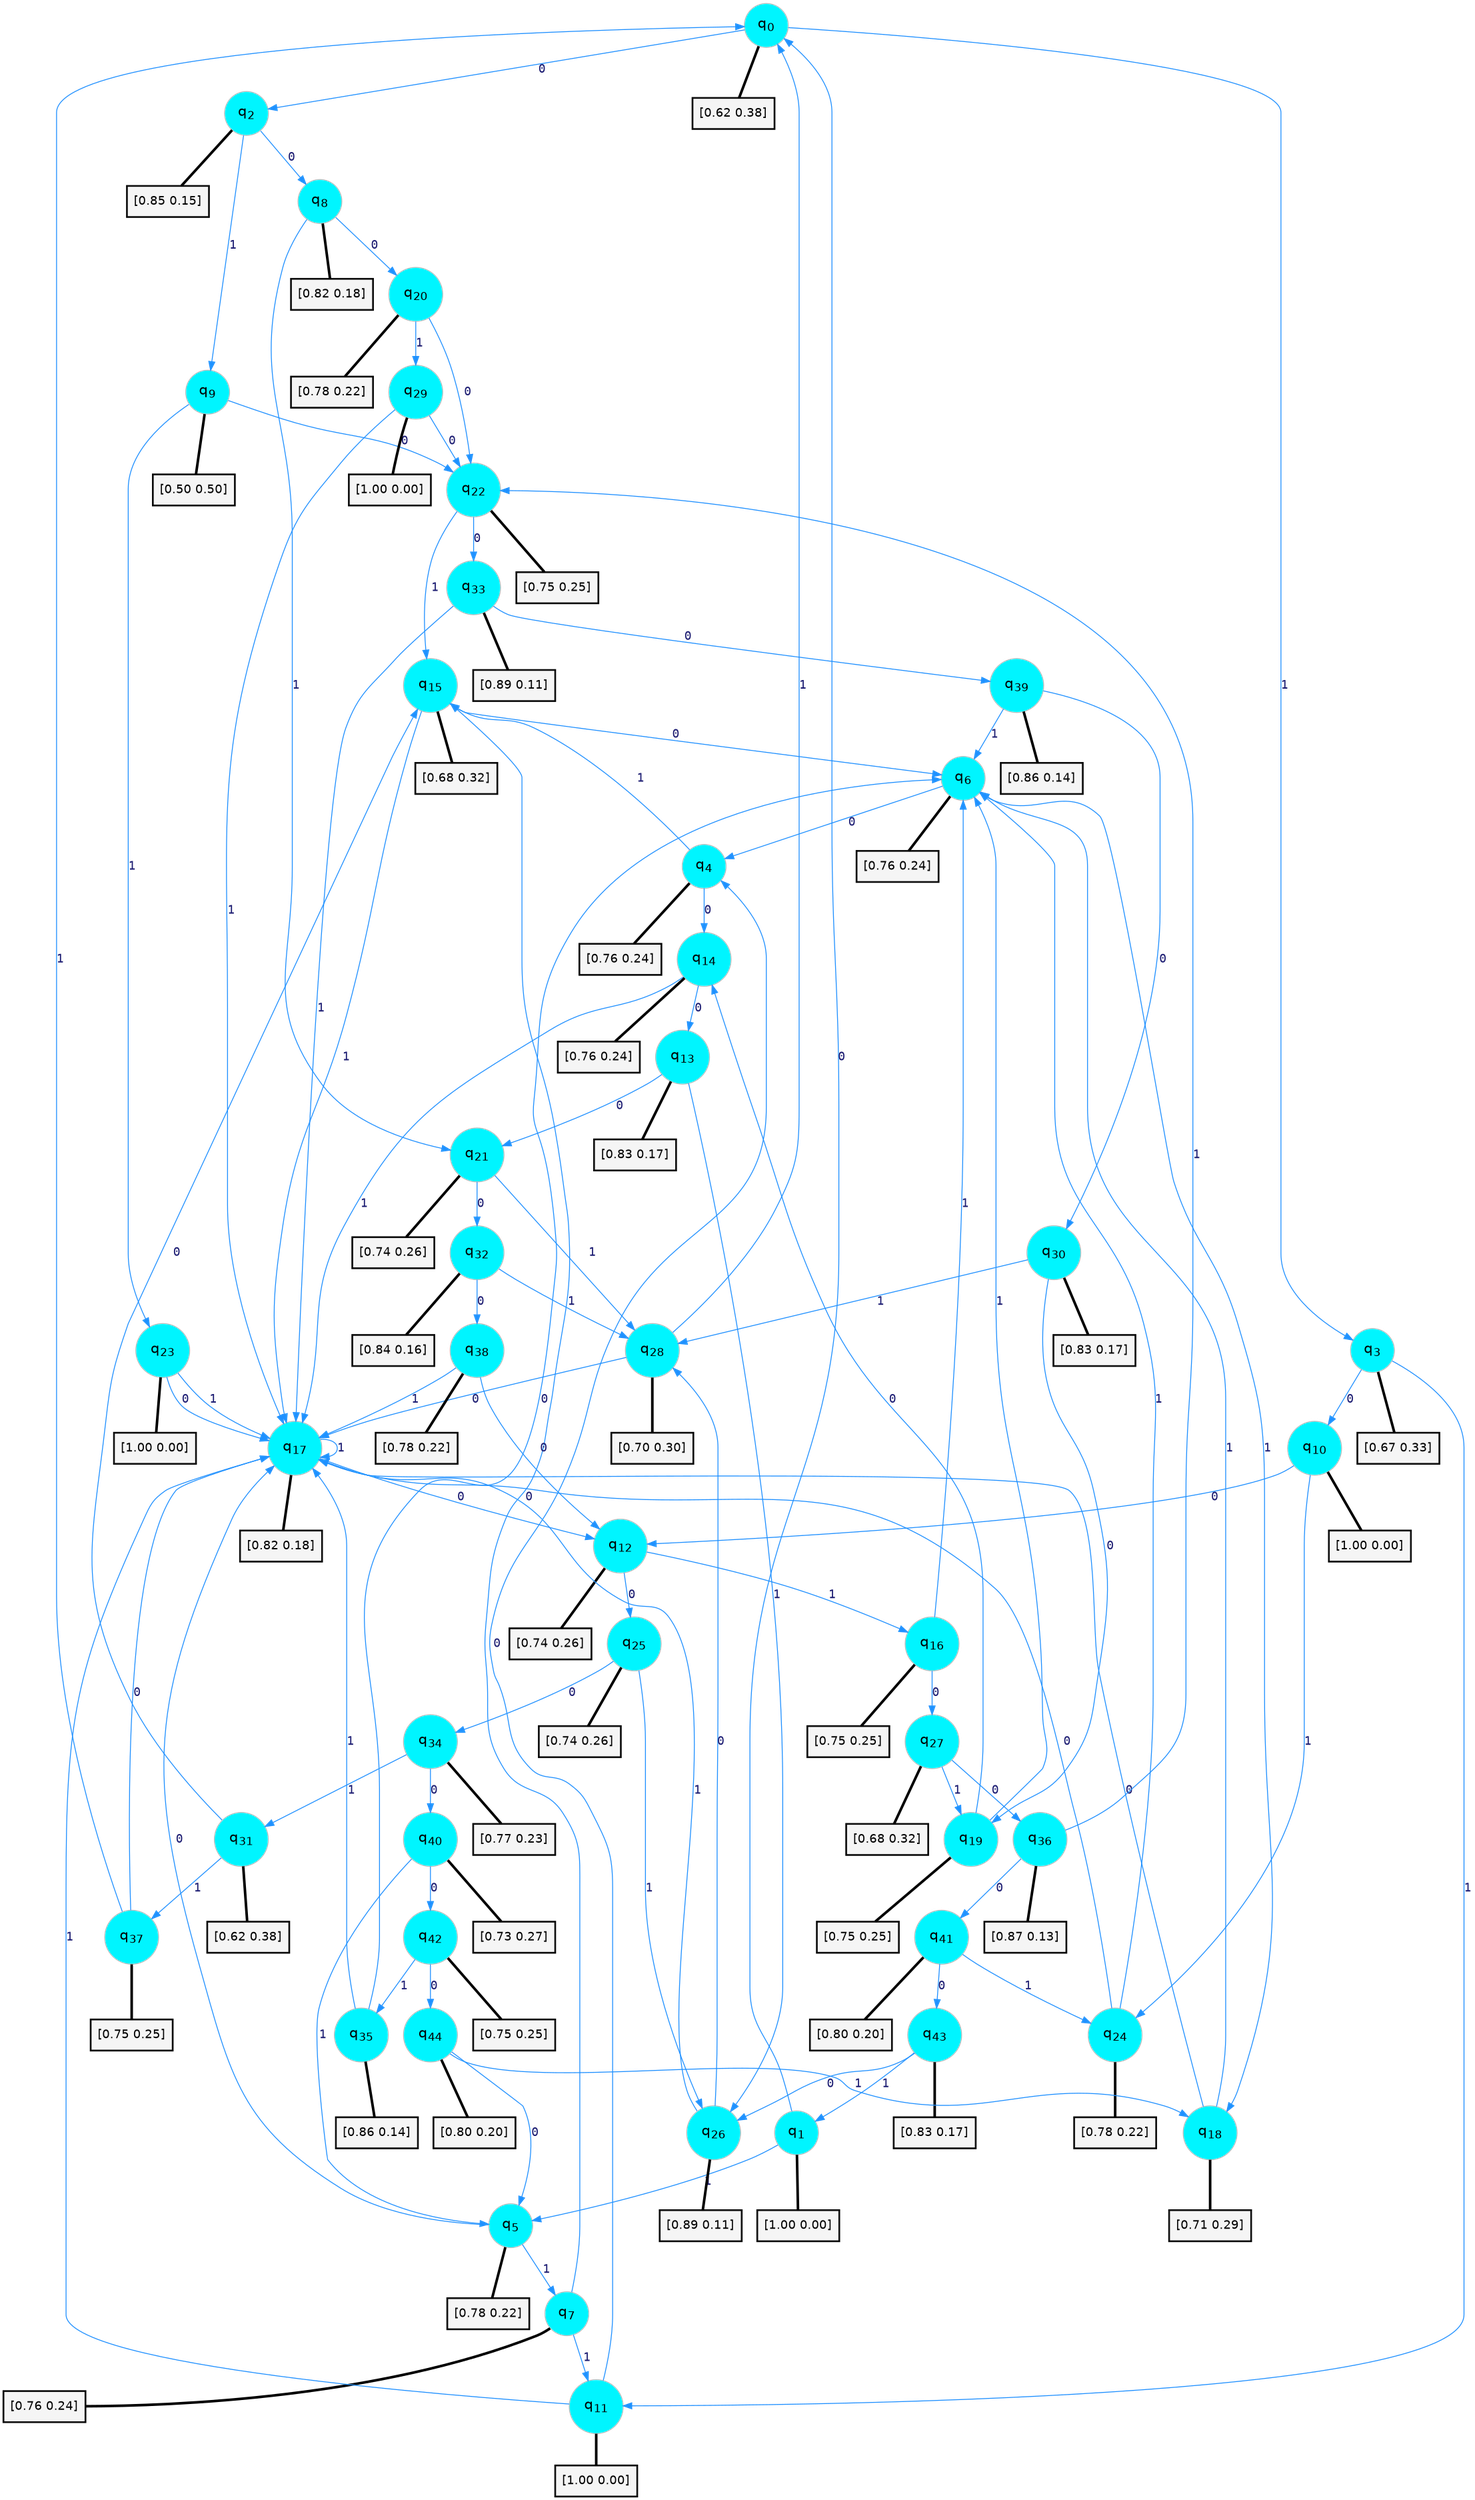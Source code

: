 digraph G {
graph [
bgcolor=transparent, dpi=300, rankdir=TD, size="40,25"];
node [
color=gray, fillcolor=turquoise1, fontcolor=black, fontname=Helvetica, fontsize=16, fontweight=bold, shape=circle, style=filled];
edge [
arrowsize=1, color=dodgerblue1, fontcolor=midnightblue, fontname=courier, fontweight=bold, penwidth=1, style=solid, weight=20];
0[label=<q<SUB>0</SUB>>];
1[label=<q<SUB>1</SUB>>];
2[label=<q<SUB>2</SUB>>];
3[label=<q<SUB>3</SUB>>];
4[label=<q<SUB>4</SUB>>];
5[label=<q<SUB>5</SUB>>];
6[label=<q<SUB>6</SUB>>];
7[label=<q<SUB>7</SUB>>];
8[label=<q<SUB>8</SUB>>];
9[label=<q<SUB>9</SUB>>];
10[label=<q<SUB>10</SUB>>];
11[label=<q<SUB>11</SUB>>];
12[label=<q<SUB>12</SUB>>];
13[label=<q<SUB>13</SUB>>];
14[label=<q<SUB>14</SUB>>];
15[label=<q<SUB>15</SUB>>];
16[label=<q<SUB>16</SUB>>];
17[label=<q<SUB>17</SUB>>];
18[label=<q<SUB>18</SUB>>];
19[label=<q<SUB>19</SUB>>];
20[label=<q<SUB>20</SUB>>];
21[label=<q<SUB>21</SUB>>];
22[label=<q<SUB>22</SUB>>];
23[label=<q<SUB>23</SUB>>];
24[label=<q<SUB>24</SUB>>];
25[label=<q<SUB>25</SUB>>];
26[label=<q<SUB>26</SUB>>];
27[label=<q<SUB>27</SUB>>];
28[label=<q<SUB>28</SUB>>];
29[label=<q<SUB>29</SUB>>];
30[label=<q<SUB>30</SUB>>];
31[label=<q<SUB>31</SUB>>];
32[label=<q<SUB>32</SUB>>];
33[label=<q<SUB>33</SUB>>];
34[label=<q<SUB>34</SUB>>];
35[label=<q<SUB>35</SUB>>];
36[label=<q<SUB>36</SUB>>];
37[label=<q<SUB>37</SUB>>];
38[label=<q<SUB>38</SUB>>];
39[label=<q<SUB>39</SUB>>];
40[label=<q<SUB>40</SUB>>];
41[label=<q<SUB>41</SUB>>];
42[label=<q<SUB>42</SUB>>];
43[label=<q<SUB>43</SUB>>];
44[label=<q<SUB>44</SUB>>];
45[label="[0.62 0.38]", shape=box,fontcolor=black, fontname=Helvetica, fontsize=14, penwidth=2, fillcolor=whitesmoke,color=black];
46[label="[1.00 0.00]", shape=box,fontcolor=black, fontname=Helvetica, fontsize=14, penwidth=2, fillcolor=whitesmoke,color=black];
47[label="[0.85 0.15]", shape=box,fontcolor=black, fontname=Helvetica, fontsize=14, penwidth=2, fillcolor=whitesmoke,color=black];
48[label="[0.67 0.33]", shape=box,fontcolor=black, fontname=Helvetica, fontsize=14, penwidth=2, fillcolor=whitesmoke,color=black];
49[label="[0.76 0.24]", shape=box,fontcolor=black, fontname=Helvetica, fontsize=14, penwidth=2, fillcolor=whitesmoke,color=black];
50[label="[0.78 0.22]", shape=box,fontcolor=black, fontname=Helvetica, fontsize=14, penwidth=2, fillcolor=whitesmoke,color=black];
51[label="[0.76 0.24]", shape=box,fontcolor=black, fontname=Helvetica, fontsize=14, penwidth=2, fillcolor=whitesmoke,color=black];
52[label="[0.76 0.24]", shape=box,fontcolor=black, fontname=Helvetica, fontsize=14, penwidth=2, fillcolor=whitesmoke,color=black];
53[label="[0.82 0.18]", shape=box,fontcolor=black, fontname=Helvetica, fontsize=14, penwidth=2, fillcolor=whitesmoke,color=black];
54[label="[0.50 0.50]", shape=box,fontcolor=black, fontname=Helvetica, fontsize=14, penwidth=2, fillcolor=whitesmoke,color=black];
55[label="[1.00 0.00]", shape=box,fontcolor=black, fontname=Helvetica, fontsize=14, penwidth=2, fillcolor=whitesmoke,color=black];
56[label="[1.00 0.00]", shape=box,fontcolor=black, fontname=Helvetica, fontsize=14, penwidth=2, fillcolor=whitesmoke,color=black];
57[label="[0.74 0.26]", shape=box,fontcolor=black, fontname=Helvetica, fontsize=14, penwidth=2, fillcolor=whitesmoke,color=black];
58[label="[0.83 0.17]", shape=box,fontcolor=black, fontname=Helvetica, fontsize=14, penwidth=2, fillcolor=whitesmoke,color=black];
59[label="[0.76 0.24]", shape=box,fontcolor=black, fontname=Helvetica, fontsize=14, penwidth=2, fillcolor=whitesmoke,color=black];
60[label="[0.68 0.32]", shape=box,fontcolor=black, fontname=Helvetica, fontsize=14, penwidth=2, fillcolor=whitesmoke,color=black];
61[label="[0.75 0.25]", shape=box,fontcolor=black, fontname=Helvetica, fontsize=14, penwidth=2, fillcolor=whitesmoke,color=black];
62[label="[0.82 0.18]", shape=box,fontcolor=black, fontname=Helvetica, fontsize=14, penwidth=2, fillcolor=whitesmoke,color=black];
63[label="[0.71 0.29]", shape=box,fontcolor=black, fontname=Helvetica, fontsize=14, penwidth=2, fillcolor=whitesmoke,color=black];
64[label="[0.75 0.25]", shape=box,fontcolor=black, fontname=Helvetica, fontsize=14, penwidth=2, fillcolor=whitesmoke,color=black];
65[label="[0.78 0.22]", shape=box,fontcolor=black, fontname=Helvetica, fontsize=14, penwidth=2, fillcolor=whitesmoke,color=black];
66[label="[0.74 0.26]", shape=box,fontcolor=black, fontname=Helvetica, fontsize=14, penwidth=2, fillcolor=whitesmoke,color=black];
67[label="[0.75 0.25]", shape=box,fontcolor=black, fontname=Helvetica, fontsize=14, penwidth=2, fillcolor=whitesmoke,color=black];
68[label="[1.00 0.00]", shape=box,fontcolor=black, fontname=Helvetica, fontsize=14, penwidth=2, fillcolor=whitesmoke,color=black];
69[label="[0.78 0.22]", shape=box,fontcolor=black, fontname=Helvetica, fontsize=14, penwidth=2, fillcolor=whitesmoke,color=black];
70[label="[0.74 0.26]", shape=box,fontcolor=black, fontname=Helvetica, fontsize=14, penwidth=2, fillcolor=whitesmoke,color=black];
71[label="[0.89 0.11]", shape=box,fontcolor=black, fontname=Helvetica, fontsize=14, penwidth=2, fillcolor=whitesmoke,color=black];
72[label="[0.68 0.32]", shape=box,fontcolor=black, fontname=Helvetica, fontsize=14, penwidth=2, fillcolor=whitesmoke,color=black];
73[label="[0.70 0.30]", shape=box,fontcolor=black, fontname=Helvetica, fontsize=14, penwidth=2, fillcolor=whitesmoke,color=black];
74[label="[1.00 0.00]", shape=box,fontcolor=black, fontname=Helvetica, fontsize=14, penwidth=2, fillcolor=whitesmoke,color=black];
75[label="[0.83 0.17]", shape=box,fontcolor=black, fontname=Helvetica, fontsize=14, penwidth=2, fillcolor=whitesmoke,color=black];
76[label="[0.62 0.38]", shape=box,fontcolor=black, fontname=Helvetica, fontsize=14, penwidth=2, fillcolor=whitesmoke,color=black];
77[label="[0.84 0.16]", shape=box,fontcolor=black, fontname=Helvetica, fontsize=14, penwidth=2, fillcolor=whitesmoke,color=black];
78[label="[0.89 0.11]", shape=box,fontcolor=black, fontname=Helvetica, fontsize=14, penwidth=2, fillcolor=whitesmoke,color=black];
79[label="[0.77 0.23]", shape=box,fontcolor=black, fontname=Helvetica, fontsize=14, penwidth=2, fillcolor=whitesmoke,color=black];
80[label="[0.86 0.14]", shape=box,fontcolor=black, fontname=Helvetica, fontsize=14, penwidth=2, fillcolor=whitesmoke,color=black];
81[label="[0.87 0.13]", shape=box,fontcolor=black, fontname=Helvetica, fontsize=14, penwidth=2, fillcolor=whitesmoke,color=black];
82[label="[0.75 0.25]", shape=box,fontcolor=black, fontname=Helvetica, fontsize=14, penwidth=2, fillcolor=whitesmoke,color=black];
83[label="[0.78 0.22]", shape=box,fontcolor=black, fontname=Helvetica, fontsize=14, penwidth=2, fillcolor=whitesmoke,color=black];
84[label="[0.86 0.14]", shape=box,fontcolor=black, fontname=Helvetica, fontsize=14, penwidth=2, fillcolor=whitesmoke,color=black];
85[label="[0.73 0.27]", shape=box,fontcolor=black, fontname=Helvetica, fontsize=14, penwidth=2, fillcolor=whitesmoke,color=black];
86[label="[0.80 0.20]", shape=box,fontcolor=black, fontname=Helvetica, fontsize=14, penwidth=2, fillcolor=whitesmoke,color=black];
87[label="[0.75 0.25]", shape=box,fontcolor=black, fontname=Helvetica, fontsize=14, penwidth=2, fillcolor=whitesmoke,color=black];
88[label="[0.83 0.17]", shape=box,fontcolor=black, fontname=Helvetica, fontsize=14, penwidth=2, fillcolor=whitesmoke,color=black];
89[label="[0.80 0.20]", shape=box,fontcolor=black, fontname=Helvetica, fontsize=14, penwidth=2, fillcolor=whitesmoke,color=black];
0->2 [label=0];
0->3 [label=1];
0->45 [arrowhead=none, penwidth=3,color=black];
1->0 [label=0];
1->5 [label=1];
1->46 [arrowhead=none, penwidth=3,color=black];
2->8 [label=0];
2->9 [label=1];
2->47 [arrowhead=none, penwidth=3,color=black];
3->10 [label=0];
3->11 [label=1];
3->48 [arrowhead=none, penwidth=3,color=black];
4->14 [label=0];
4->15 [label=1];
4->49 [arrowhead=none, penwidth=3,color=black];
5->17 [label=0];
5->7 [label=1];
5->50 [arrowhead=none, penwidth=3,color=black];
6->4 [label=0];
6->18 [label=1];
6->51 [arrowhead=none, penwidth=3,color=black];
7->15 [label=0];
7->11 [label=1];
7->52 [arrowhead=none, penwidth=3,color=black];
8->20 [label=0];
8->21 [label=1];
8->53 [arrowhead=none, penwidth=3,color=black];
9->22 [label=0];
9->23 [label=1];
9->54 [arrowhead=none, penwidth=3,color=black];
10->12 [label=0];
10->24 [label=1];
10->55 [arrowhead=none, penwidth=3,color=black];
11->4 [label=0];
11->17 [label=1];
11->56 [arrowhead=none, penwidth=3,color=black];
12->25 [label=0];
12->16 [label=1];
12->57 [arrowhead=none, penwidth=3,color=black];
13->21 [label=0];
13->26 [label=1];
13->58 [arrowhead=none, penwidth=3,color=black];
14->13 [label=0];
14->17 [label=1];
14->59 [arrowhead=none, penwidth=3,color=black];
15->6 [label=0];
15->17 [label=1];
15->60 [arrowhead=none, penwidth=3,color=black];
16->27 [label=0];
16->6 [label=1];
16->61 [arrowhead=none, penwidth=3,color=black];
17->12 [label=0];
17->17 [label=1];
17->62 [arrowhead=none, penwidth=3,color=black];
18->17 [label=0];
18->6 [label=1];
18->63 [arrowhead=none, penwidth=3,color=black];
19->14 [label=0];
19->6 [label=1];
19->64 [arrowhead=none, penwidth=3,color=black];
20->22 [label=0];
20->29 [label=1];
20->65 [arrowhead=none, penwidth=3,color=black];
21->32 [label=0];
21->28 [label=1];
21->66 [arrowhead=none, penwidth=3,color=black];
22->33 [label=0];
22->15 [label=1];
22->67 [arrowhead=none, penwidth=3,color=black];
23->17 [label=0];
23->17 [label=1];
23->68 [arrowhead=none, penwidth=3,color=black];
24->17 [label=0];
24->6 [label=1];
24->69 [arrowhead=none, penwidth=3,color=black];
25->34 [label=0];
25->26 [label=1];
25->70 [arrowhead=none, penwidth=3,color=black];
26->28 [label=0];
26->17 [label=1];
26->71 [arrowhead=none, penwidth=3,color=black];
27->36 [label=0];
27->19 [label=1];
27->72 [arrowhead=none, penwidth=3,color=black];
28->17 [label=0];
28->0 [label=1];
28->73 [arrowhead=none, penwidth=3,color=black];
29->22 [label=0];
29->17 [label=1];
29->74 [arrowhead=none, penwidth=3,color=black];
30->19 [label=0];
30->28 [label=1];
30->75 [arrowhead=none, penwidth=3,color=black];
31->15 [label=0];
31->37 [label=1];
31->76 [arrowhead=none, penwidth=3,color=black];
32->38 [label=0];
32->28 [label=1];
32->77 [arrowhead=none, penwidth=3,color=black];
33->39 [label=0];
33->17 [label=1];
33->78 [arrowhead=none, penwidth=3,color=black];
34->40 [label=0];
34->31 [label=1];
34->79 [arrowhead=none, penwidth=3,color=black];
35->6 [label=0];
35->17 [label=1];
35->80 [arrowhead=none, penwidth=3,color=black];
36->41 [label=0];
36->22 [label=1];
36->81 [arrowhead=none, penwidth=3,color=black];
37->17 [label=0];
37->0 [label=1];
37->82 [arrowhead=none, penwidth=3,color=black];
38->12 [label=0];
38->17 [label=1];
38->83 [arrowhead=none, penwidth=3,color=black];
39->30 [label=0];
39->6 [label=1];
39->84 [arrowhead=none, penwidth=3,color=black];
40->42 [label=0];
40->5 [label=1];
40->85 [arrowhead=none, penwidth=3,color=black];
41->43 [label=0];
41->24 [label=1];
41->86 [arrowhead=none, penwidth=3,color=black];
42->44 [label=0];
42->35 [label=1];
42->87 [arrowhead=none, penwidth=3,color=black];
43->26 [label=0];
43->1 [label=1];
43->88 [arrowhead=none, penwidth=3,color=black];
44->5 [label=0];
44->18 [label=1];
44->89 [arrowhead=none, penwidth=3,color=black];
}
